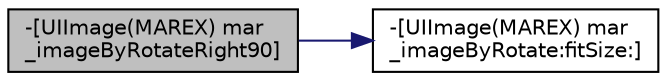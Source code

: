digraph "-[UIImage(MAREX) mar_imageByRotateRight90]"
{
  edge [fontname="Helvetica",fontsize="10",labelfontname="Helvetica",labelfontsize="10"];
  node [fontname="Helvetica",fontsize="10",shape=record];
  rankdir="LR";
  Node82 [label="-[UIImage(MAREX) mar\l_imageByRotateRight90]",height=0.2,width=0.4,color="black", fillcolor="grey75", style="filled", fontcolor="black"];
  Node82 -> Node83 [color="midnightblue",fontsize="10",style="solid"];
  Node83 [label="-[UIImage(MAREX) mar\l_imageByRotate:fitSize:]",height=0.2,width=0.4,color="black", fillcolor="white", style="filled",URL="$category_u_i_image_07_m_a_r_e_x_08.html#a26ce4b42045cf225dceed3520912061c"];
}
